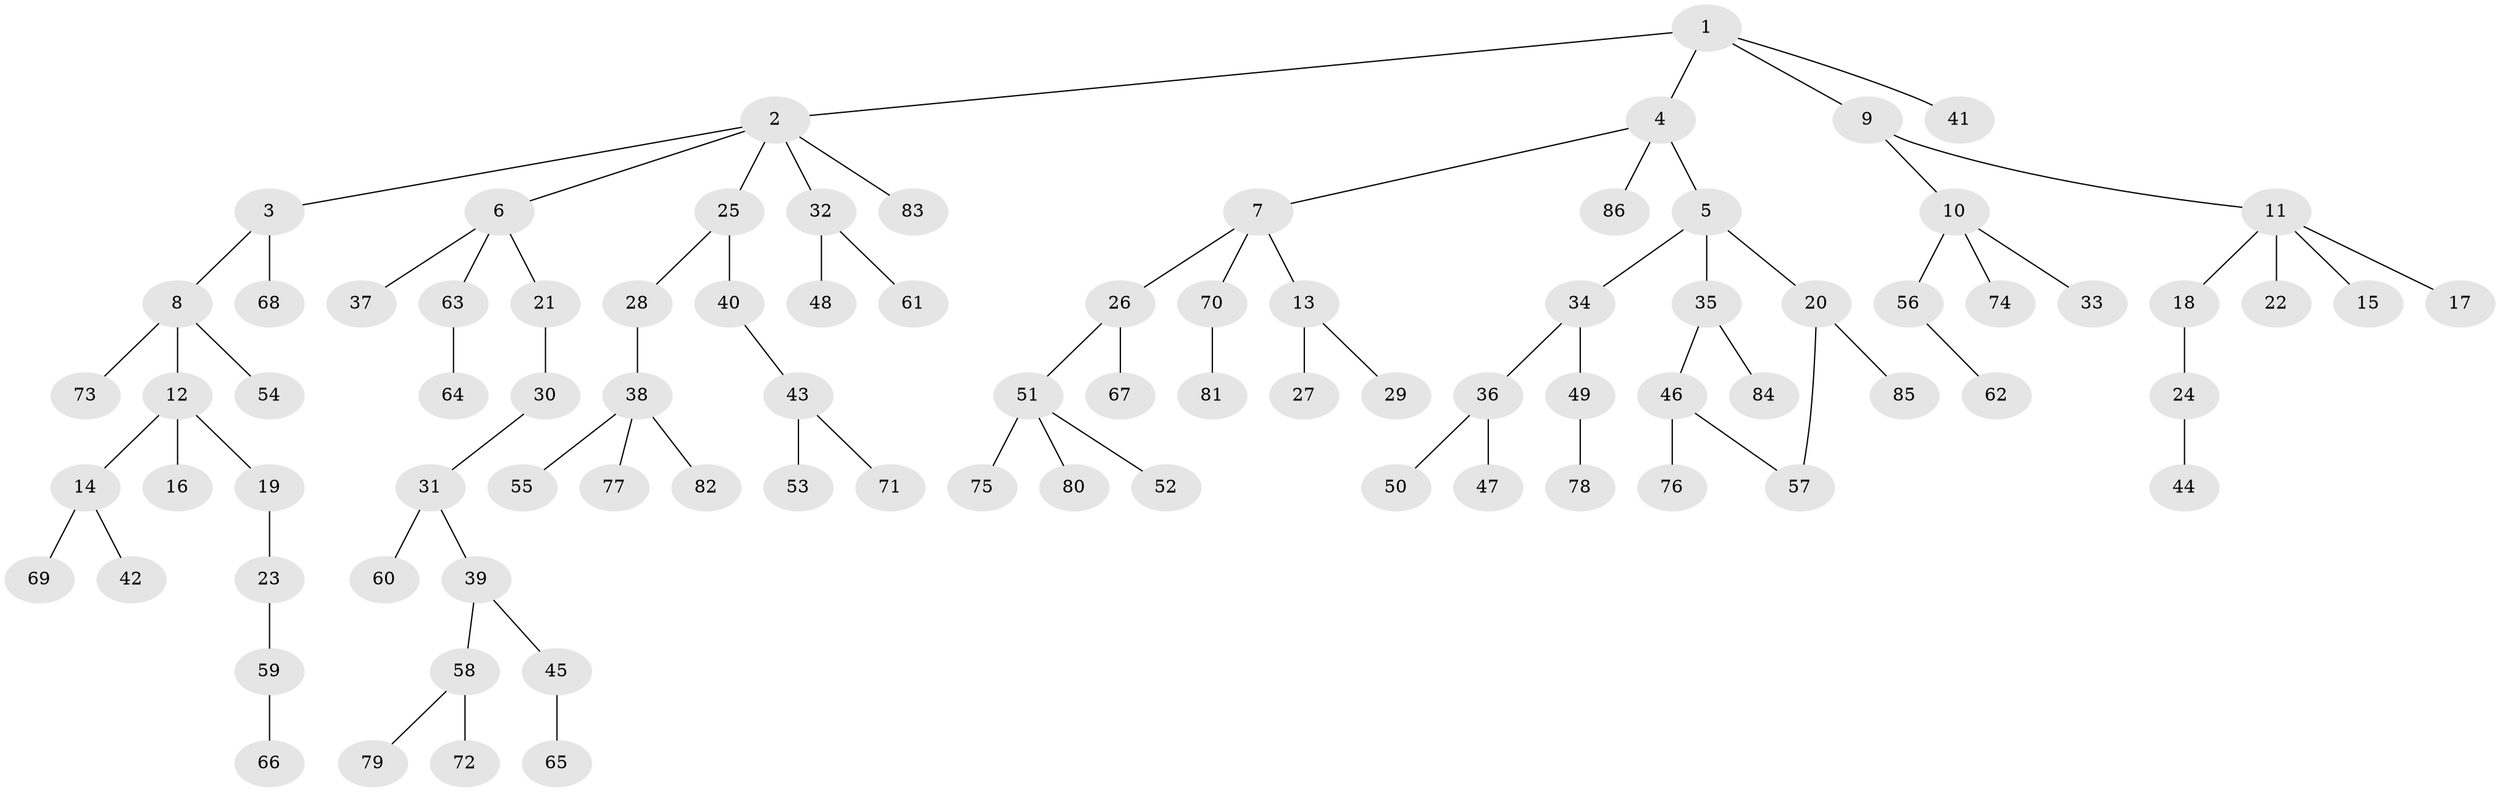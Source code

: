 // Generated by graph-tools (version 1.1) at 2025/42/03/09/25 04:42:09]
// undirected, 86 vertices, 86 edges
graph export_dot {
graph [start="1"]
  node [color=gray90,style=filled];
  1;
  2;
  3;
  4;
  5;
  6;
  7;
  8;
  9;
  10;
  11;
  12;
  13;
  14;
  15;
  16;
  17;
  18;
  19;
  20;
  21;
  22;
  23;
  24;
  25;
  26;
  27;
  28;
  29;
  30;
  31;
  32;
  33;
  34;
  35;
  36;
  37;
  38;
  39;
  40;
  41;
  42;
  43;
  44;
  45;
  46;
  47;
  48;
  49;
  50;
  51;
  52;
  53;
  54;
  55;
  56;
  57;
  58;
  59;
  60;
  61;
  62;
  63;
  64;
  65;
  66;
  67;
  68;
  69;
  70;
  71;
  72;
  73;
  74;
  75;
  76;
  77;
  78;
  79;
  80;
  81;
  82;
  83;
  84;
  85;
  86;
  1 -- 2;
  1 -- 4;
  1 -- 9;
  1 -- 41;
  2 -- 3;
  2 -- 6;
  2 -- 25;
  2 -- 32;
  2 -- 83;
  3 -- 8;
  3 -- 68;
  4 -- 5;
  4 -- 7;
  4 -- 86;
  5 -- 20;
  5 -- 34;
  5 -- 35;
  6 -- 21;
  6 -- 37;
  6 -- 63;
  7 -- 13;
  7 -- 26;
  7 -- 70;
  8 -- 12;
  8 -- 54;
  8 -- 73;
  9 -- 10;
  9 -- 11;
  10 -- 33;
  10 -- 56;
  10 -- 74;
  11 -- 15;
  11 -- 17;
  11 -- 18;
  11 -- 22;
  12 -- 14;
  12 -- 16;
  12 -- 19;
  13 -- 27;
  13 -- 29;
  14 -- 42;
  14 -- 69;
  18 -- 24;
  19 -- 23;
  20 -- 57;
  20 -- 85;
  21 -- 30;
  23 -- 59;
  24 -- 44;
  25 -- 28;
  25 -- 40;
  26 -- 51;
  26 -- 67;
  28 -- 38;
  30 -- 31;
  31 -- 39;
  31 -- 60;
  32 -- 48;
  32 -- 61;
  34 -- 36;
  34 -- 49;
  35 -- 46;
  35 -- 84;
  36 -- 47;
  36 -- 50;
  38 -- 55;
  38 -- 77;
  38 -- 82;
  39 -- 45;
  39 -- 58;
  40 -- 43;
  43 -- 53;
  43 -- 71;
  45 -- 65;
  46 -- 76;
  46 -- 57;
  49 -- 78;
  51 -- 52;
  51 -- 75;
  51 -- 80;
  56 -- 62;
  58 -- 72;
  58 -- 79;
  59 -- 66;
  63 -- 64;
  70 -- 81;
}
